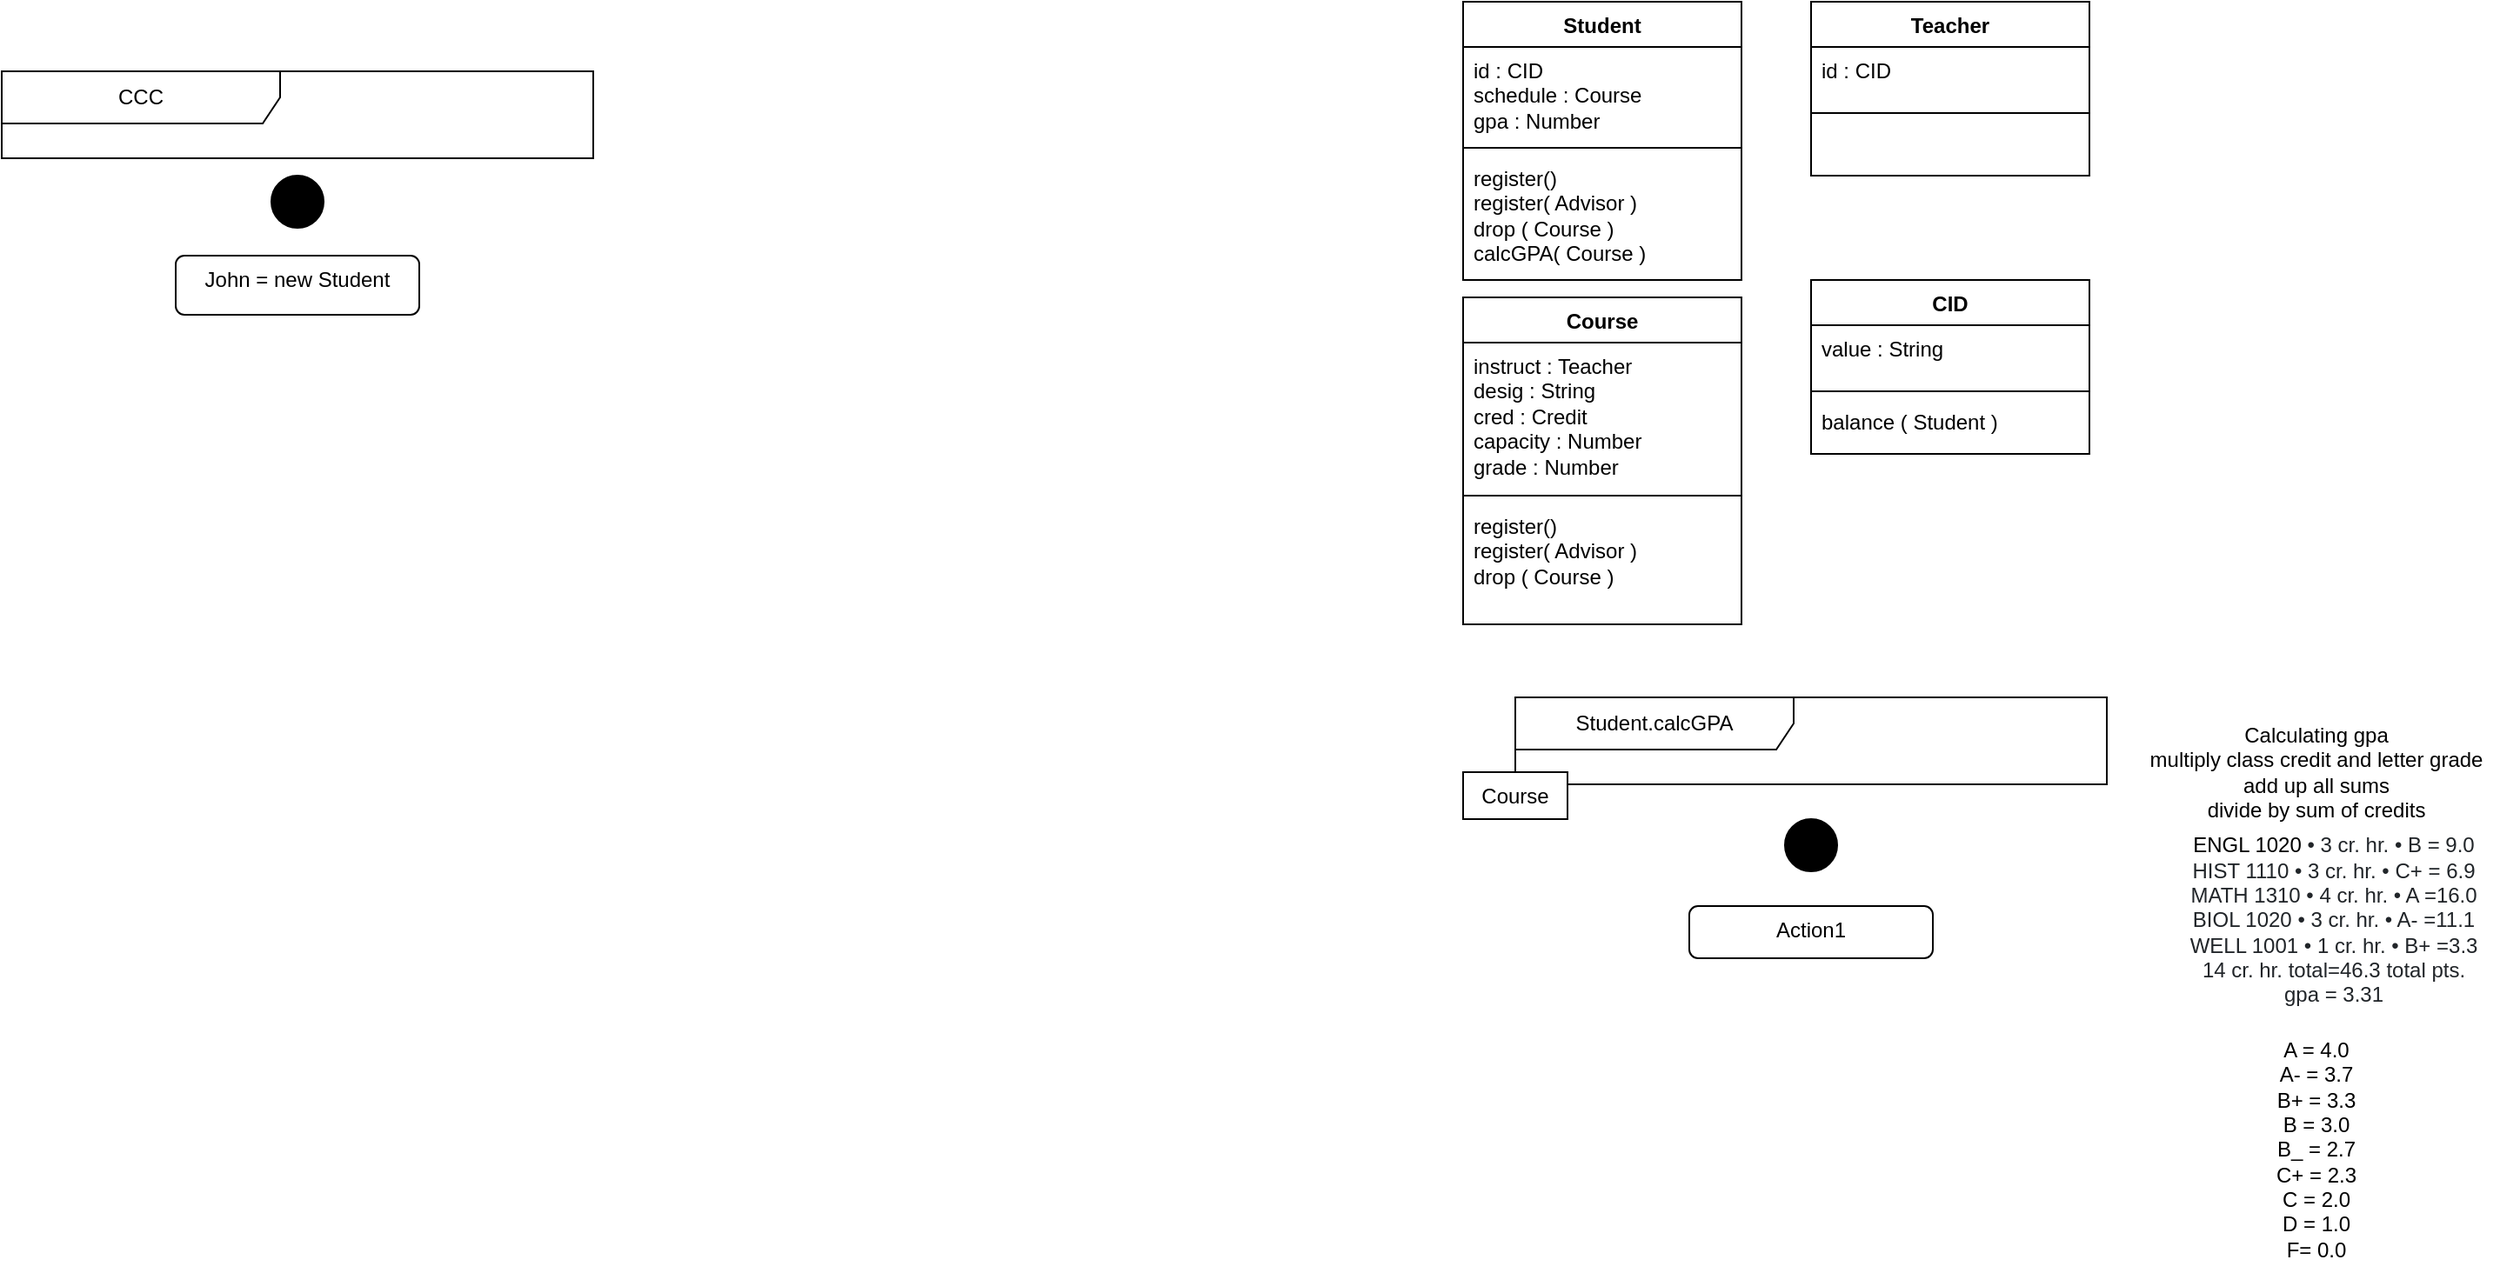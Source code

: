 <mxfile version="21.2.8" type="device" pages="2">
  <diagram name="CCC" id="Bh_aaSimKVe7UjL6vj0u">
    <mxGraphModel dx="2524" dy="834" grid="1" gridSize="10" guides="1" tooltips="1" connect="1" arrows="1" fold="1" page="1" pageScale="1" pageWidth="850" pageHeight="1100" background="none" math="0" shadow="0">
      <root>
        <mxCell id="0" />
        <mxCell id="1" parent="0" />
        <mxCell id="I48bW1KA2m8TP4DatBtY-1" value="Student" style="swimlane;fontStyle=1;align=center;verticalAlign=top;childLayout=stackLayout;horizontal=1;startSize=26;horizontalStack=0;resizeParent=1;resizeParentMax=0;resizeLast=0;collapsible=1;marginBottom=0;whiteSpace=wrap;html=1;" parent="1" vertex="1">
          <mxGeometry width="160" height="160" as="geometry" />
        </mxCell>
        <mxCell id="I48bW1KA2m8TP4DatBtY-2" value="id : CID&lt;br&gt;schedule : Course&lt;br&gt;gpa : Number" style="text;strokeColor=none;fillColor=none;align=left;verticalAlign=top;spacingLeft=4;spacingRight=4;overflow=hidden;rotatable=0;points=[[0,0.5],[1,0.5]];portConstraint=eastwest;whiteSpace=wrap;html=1;" parent="I48bW1KA2m8TP4DatBtY-1" vertex="1">
          <mxGeometry y="26" width="160" height="54" as="geometry" />
        </mxCell>
        <mxCell id="I48bW1KA2m8TP4DatBtY-3" value="" style="line;strokeWidth=1;fillColor=none;align=left;verticalAlign=middle;spacingTop=-1;spacingLeft=3;spacingRight=3;rotatable=0;labelPosition=right;points=[];portConstraint=eastwest;strokeColor=inherit;" parent="I48bW1KA2m8TP4DatBtY-1" vertex="1">
          <mxGeometry y="80" width="160" height="8" as="geometry" />
        </mxCell>
        <mxCell id="I48bW1KA2m8TP4DatBtY-4" value="register()&lt;br&gt;register( Advisor )&lt;br&gt;drop ( Course )&lt;br&gt;calcGPA( Course )" style="text;strokeColor=none;fillColor=none;align=left;verticalAlign=top;spacingLeft=4;spacingRight=4;overflow=hidden;rotatable=0;points=[[0,0.5],[1,0.5]];portConstraint=eastwest;whiteSpace=wrap;html=1;" parent="I48bW1KA2m8TP4DatBtY-1" vertex="1">
          <mxGeometry y="88" width="160" height="72" as="geometry" />
        </mxCell>
        <mxCell id="I48bW1KA2m8TP4DatBtY-5" value="Course" style="swimlane;fontStyle=1;align=center;verticalAlign=top;childLayout=stackLayout;horizontal=1;startSize=26;horizontalStack=0;resizeParent=1;resizeParentMax=0;resizeLast=0;collapsible=1;marginBottom=0;whiteSpace=wrap;html=1;" parent="1" vertex="1">
          <mxGeometry y="170" width="160" height="188" as="geometry" />
        </mxCell>
        <mxCell id="I48bW1KA2m8TP4DatBtY-6" value="instruct : Teacher&lt;br&gt;desig : String&lt;br&gt;cred : Credit&lt;br&gt;capacity : Number&lt;br&gt;grade : Number" style="text;strokeColor=none;fillColor=none;align=left;verticalAlign=top;spacingLeft=4;spacingRight=4;overflow=hidden;rotatable=0;points=[[0,0.5],[1,0.5]];portConstraint=eastwest;whiteSpace=wrap;html=1;" parent="I48bW1KA2m8TP4DatBtY-5" vertex="1">
          <mxGeometry y="26" width="160" height="84" as="geometry" />
        </mxCell>
        <mxCell id="I48bW1KA2m8TP4DatBtY-7" value="" style="line;strokeWidth=1;fillColor=none;align=left;verticalAlign=middle;spacingTop=-1;spacingLeft=3;spacingRight=3;rotatable=0;labelPosition=right;points=[];portConstraint=eastwest;strokeColor=inherit;" parent="I48bW1KA2m8TP4DatBtY-5" vertex="1">
          <mxGeometry y="110" width="160" height="8" as="geometry" />
        </mxCell>
        <mxCell id="I48bW1KA2m8TP4DatBtY-8" value="register()&lt;br&gt;register( Advisor )&lt;br&gt;drop ( Course )" style="text;strokeColor=none;fillColor=none;align=left;verticalAlign=top;spacingLeft=4;spacingRight=4;overflow=hidden;rotatable=0;points=[[0,0.5],[1,0.5]];portConstraint=eastwest;whiteSpace=wrap;html=1;" parent="I48bW1KA2m8TP4DatBtY-5" vertex="1">
          <mxGeometry y="118" width="160" height="70" as="geometry" />
        </mxCell>
        <mxCell id="I48bW1KA2m8TP4DatBtY-9" value="CID" style="swimlane;fontStyle=1;align=center;verticalAlign=top;childLayout=stackLayout;horizontal=1;startSize=26;horizontalStack=0;resizeParent=1;resizeParentMax=0;resizeLast=0;collapsible=1;marginBottom=0;whiteSpace=wrap;html=1;" parent="1" vertex="1">
          <mxGeometry x="200" y="160" width="160" height="100" as="geometry" />
        </mxCell>
        <mxCell id="I48bW1KA2m8TP4DatBtY-10" value="value : String" style="text;strokeColor=none;fillColor=none;align=left;verticalAlign=top;spacingLeft=4;spacingRight=4;overflow=hidden;rotatable=0;points=[[0,0.5],[1,0.5]];portConstraint=eastwest;whiteSpace=wrap;html=1;" parent="I48bW1KA2m8TP4DatBtY-9" vertex="1">
          <mxGeometry y="26" width="160" height="34" as="geometry" />
        </mxCell>
        <mxCell id="I48bW1KA2m8TP4DatBtY-11" value="" style="line;strokeWidth=1;fillColor=none;align=left;verticalAlign=middle;spacingTop=-1;spacingLeft=3;spacingRight=3;rotatable=0;labelPosition=right;points=[];portConstraint=eastwest;strokeColor=inherit;" parent="I48bW1KA2m8TP4DatBtY-9" vertex="1">
          <mxGeometry y="60" width="160" height="8" as="geometry" />
        </mxCell>
        <mxCell id="I48bW1KA2m8TP4DatBtY-12" value="balance ( Student )" style="text;strokeColor=none;fillColor=none;align=left;verticalAlign=top;spacingLeft=4;spacingRight=4;overflow=hidden;rotatable=0;points=[[0,0.5],[1,0.5]];portConstraint=eastwest;whiteSpace=wrap;html=1;" parent="I48bW1KA2m8TP4DatBtY-9" vertex="1">
          <mxGeometry y="68" width="160" height="32" as="geometry" />
        </mxCell>
        <mxCell id="I48bW1KA2m8TP4DatBtY-13" value="Teacher" style="swimlane;fontStyle=1;align=center;verticalAlign=top;childLayout=stackLayout;horizontal=1;startSize=26;horizontalStack=0;resizeParent=1;resizeParentMax=0;resizeLast=0;collapsible=1;marginBottom=0;whiteSpace=wrap;html=1;" parent="1" vertex="1">
          <mxGeometry x="200" width="160" height="100" as="geometry" />
        </mxCell>
        <mxCell id="I48bW1KA2m8TP4DatBtY-14" value="id : CID" style="text;strokeColor=none;fillColor=none;align=left;verticalAlign=top;spacingLeft=4;spacingRight=4;overflow=hidden;rotatable=0;points=[[0,0.5],[1,0.5]];portConstraint=eastwest;whiteSpace=wrap;html=1;" parent="I48bW1KA2m8TP4DatBtY-13" vertex="1">
          <mxGeometry y="26" width="160" height="34" as="geometry" />
        </mxCell>
        <mxCell id="I48bW1KA2m8TP4DatBtY-15" value="" style="line;strokeWidth=1;fillColor=none;align=left;verticalAlign=middle;spacingTop=-1;spacingLeft=3;spacingRight=3;rotatable=0;labelPosition=right;points=[];portConstraint=eastwest;strokeColor=inherit;" parent="I48bW1KA2m8TP4DatBtY-13" vertex="1">
          <mxGeometry y="60" width="160" height="8" as="geometry" />
        </mxCell>
        <mxCell id="I48bW1KA2m8TP4DatBtY-16" value="&amp;nbsp;" style="text;strokeColor=none;fillColor=none;align=left;verticalAlign=top;spacingLeft=4;spacingRight=4;overflow=hidden;rotatable=0;points=[[0,0.5],[1,0.5]];portConstraint=eastwest;whiteSpace=wrap;html=1;" parent="I48bW1KA2m8TP4DatBtY-13" vertex="1">
          <mxGeometry y="68" width="160" height="32" as="geometry" />
        </mxCell>
        <mxCell id="I48bW1KA2m8TP4DatBtY-17" value="Student.calcGPA" style="shape=umlFrame;whiteSpace=wrap;html=1;pointerEvents=0;recursiveResize=0;container=1;collapsible=0;width=160;" parent="1" vertex="1">
          <mxGeometry x="30" y="400" width="340" height="50" as="geometry" />
        </mxCell>
        <mxCell id="I48bW1KA2m8TP4DatBtY-18" value="" style="ellipse;fillColor=strokeColor;html=1;" parent="1" vertex="1">
          <mxGeometry x="185" y="470" width="30" height="30" as="geometry" />
        </mxCell>
        <mxCell id="I48bW1KA2m8TP4DatBtY-19" value="Action1" style="html=1;align=center;verticalAlign=top;rounded=1;absoluteArcSize=1;arcSize=10;dashed=0;whiteSpace=wrap;" parent="1" vertex="1">
          <mxGeometry x="130" y="520" width="140" height="30" as="geometry" />
        </mxCell>
        <mxCell id="I48bW1KA2m8TP4DatBtY-22" value="Calculating gpa&lt;br&gt;multiply class credit and letter grade&lt;br&gt;add up all sums&lt;br&gt;divide by sum of credits" style="text;html=1;align=center;verticalAlign=middle;resizable=0;points=[];autosize=1;strokeColor=none;fillColor=none;" parent="1" vertex="1">
          <mxGeometry x="385" y="408" width="210" height="70" as="geometry" />
        </mxCell>
        <mxCell id="I48bW1KA2m8TP4DatBtY-23" value="A = 4.0&lt;br&gt;A- = 3.7&lt;br&gt;B+ = 3.3&lt;br&gt;B = 3.0&lt;br&gt;B_ = 2.7&lt;br&gt;C+ = 2.3&lt;br&gt;C = 2.0&lt;br&gt;D = 1.0&lt;br&gt;F= 0.0" style="text;html=1;align=center;verticalAlign=middle;resizable=0;points=[];autosize=1;strokeColor=none;fillColor=none;" parent="1" vertex="1">
          <mxGeometry x="455" y="590" width="70" height="140" as="geometry" />
        </mxCell>
        <mxCell id="I48bW1KA2m8TP4DatBtY-24" value="&lt;font style=&quot;font-size: 12px;&quot;&gt;ENGL 1020&lt;span style=&quot;color: rgb(33, 37, 41); font-family: &amp;quot;Maven Pro&amp;quot;, sans-serif; text-align: start; background-color: rgb(255, 255, 255);&quot;&gt;&amp;nbsp;• 3 cr. hr. • B = 9.0&lt;/span&gt;&lt;br style=&quot;box-sizing: border-box; color: rgb(33, 37, 41); font-family: &amp;quot;Maven Pro&amp;quot;, sans-serif; text-align: start; background-color: rgb(255, 255, 255);&quot;&gt;&lt;span style=&quot;box-sizing: border-box; color: rgb(33, 37, 41); font-family: &amp;quot;Maven Pro&amp;quot;, sans-serif; text-align: start; background-color: rgb(255, 255, 255);&quot;&gt;HIST 1110&lt;/span&gt;&lt;span style=&quot;color: rgb(33, 37, 41); font-family: &amp;quot;Maven Pro&amp;quot;, sans-serif; text-align: start; background-color: rgb(255, 255, 255);&quot;&gt;&amp;nbsp;• 3 cr. hr. • C+ = 6.9&lt;/span&gt;&lt;br style=&quot;box-sizing: border-box; color: rgb(33, 37, 41); font-family: &amp;quot;Maven Pro&amp;quot;, sans-serif; text-align: start; background-color: rgb(255, 255, 255);&quot;&gt;&lt;span style=&quot;box-sizing: border-box; color: rgb(33, 37, 41); font-family: &amp;quot;Maven Pro&amp;quot;, sans-serif; text-align: start; background-color: rgb(255, 255, 255);&quot;&gt;MATH 1310&lt;/span&gt;&lt;span style=&quot;color: rgb(33, 37, 41); font-family: &amp;quot;Maven Pro&amp;quot;, sans-serif; text-align: start; background-color: rgb(255, 255, 255);&quot;&gt;&amp;nbsp;• 4 cr. hr. • A =16.0&lt;/span&gt;&lt;br style=&quot;box-sizing: border-box; color: rgb(33, 37, 41); font-family: &amp;quot;Maven Pro&amp;quot;, sans-serif; text-align: start; background-color: rgb(255, 255, 255);&quot;&gt;&lt;span style=&quot;box-sizing: border-box; color: rgb(33, 37, 41); font-family: &amp;quot;Maven Pro&amp;quot;, sans-serif; text-align: start; background-color: rgb(255, 255, 255);&quot;&gt;BIOL 1020&lt;/span&gt;&lt;span style=&quot;color: rgb(33, 37, 41); font-family: &amp;quot;Maven Pro&amp;quot;, sans-serif; text-align: start; background-color: rgb(255, 255, 255);&quot;&gt;&amp;nbsp;• 3 cr. hr. • A- =11.1&lt;/span&gt;&lt;br style=&quot;box-sizing: border-box; color: rgb(33, 37, 41); font-family: &amp;quot;Maven Pro&amp;quot;, sans-serif; text-align: start; background-color: rgb(255, 255, 255);&quot;&gt;&lt;span style=&quot;box-sizing: border-box; color: rgb(33, 37, 41); font-family: &amp;quot;Maven Pro&amp;quot;, sans-serif; text-align: start; background-color: rgb(255, 255, 255);&quot;&gt;WELL 1001&lt;/span&gt;&lt;span style=&quot;color: rgb(33, 37, 41); font-family: &amp;quot;Maven Pro&amp;quot;, sans-serif; text-align: start; background-color: rgb(255, 255, 255);&quot;&gt;&amp;nbsp;• 1 cr. hr. • B+ =3.3&lt;/span&gt;&lt;br style=&quot;box-sizing: border-box; color: rgb(33, 37, 41); font-family: &amp;quot;Maven Pro&amp;quot;, sans-serif; text-align: start; background-color: rgb(255, 255, 255);&quot;&gt;&lt;span style=&quot;color: rgb(33, 37, 41); font-family: &amp;quot;Maven Pro&amp;quot;, sans-serif; text-align: start; background-color: rgb(255, 255, 255);&quot;&gt;14 cr. hr. total=46.3 total pts.&lt;br&gt;gpa = 3.31&lt;br&gt;&lt;/span&gt;&lt;/font&gt;" style="text;html=1;align=center;verticalAlign=middle;resizable=0;points=[];autosize=1;strokeColor=none;fillColor=none;" parent="1" vertex="1">
          <mxGeometry x="405" y="473" width="190" height="110" as="geometry" />
        </mxCell>
        <mxCell id="I48bW1KA2m8TP4DatBtY-25" value="Course" style="html=1;align=center;verticalAlign=middle;rounded=0;absoluteArcSize=1;arcSize=10;dashed=0;whiteSpace=wrap;" parent="1" vertex="1">
          <mxGeometry y="443" width="60" height="27" as="geometry" />
        </mxCell>
        <mxCell id="whFU2kCu_9axx9TU3cCL-2" value="CCC" style="shape=umlFrame;whiteSpace=wrap;html=1;pointerEvents=0;recursiveResize=0;container=1;collapsible=0;width=160;" vertex="1" parent="1">
          <mxGeometry x="-840" y="40" width="340" height="50" as="geometry" />
        </mxCell>
        <mxCell id="whFU2kCu_9axx9TU3cCL-3" value="" style="ellipse;fillColor=strokeColor;html=1;" vertex="1" parent="1">
          <mxGeometry x="-685" y="100" width="30" height="30" as="geometry" />
        </mxCell>
        <mxCell id="whFU2kCu_9axx9TU3cCL-4" value="John = new Student" style="html=1;align=center;verticalAlign=top;rounded=1;absoluteArcSize=1;arcSize=10;dashed=0;whiteSpace=wrap;" vertex="1" parent="1">
          <mxGeometry x="-740" y="146" width="140" height="34" as="geometry" />
        </mxCell>
      </root>
    </mxGraphModel>
  </diagram>
  <diagram id="yT1HxiPsiRFMdC58yNsr" name="Item">
    <mxGraphModel dx="1024" dy="1194" grid="1" gridSize="10" guides="1" tooltips="1" connect="1" arrows="1" fold="1" page="1" pageScale="1" pageWidth="850" pageHeight="1100" math="0" shadow="0">
      <root>
        <mxCell id="0" />
        <mxCell id="1" parent="0" />
        <mxCell id="Rofi-ecD6lDw7zpWpLXX-1" value="&lt;p style=&quot;margin:0px;margin-top:4px;text-align:center;&quot;&gt;&lt;b&gt;Item&lt;/b&gt;&lt;/p&gt;&lt;hr size=&quot;1&quot;&gt;&lt;p style=&quot;margin:0px;margin-left:4px;&quot;&gt;value : object&lt;/p&gt;&lt;p style=&quot;margin:0px;margin-left:4px;&quot;&gt;below : Item&lt;/p&gt;&lt;p style=&quot;margin:0px;margin-left:4px;&quot;&gt;above : Item&lt;/p&gt;&lt;hr size=&quot;1&quot;&gt;&lt;p style=&quot;margin:0px;margin-left:4px;&quot;&gt;Item( thing : object )&lt;/p&gt;&lt;p style=&quot;margin:0px;margin-left:4px;&quot;&gt;insertBelow( thing : object )&lt;/p&gt;&lt;p style=&quot;margin:0px;margin-left:4px;&quot;&gt;insertAbove( thing : object )&lt;/p&gt;" style="verticalAlign=top;align=left;overflow=fill;fontSize=12;fontFamily=Helvetica;html=1;" vertex="1" parent="1">
          <mxGeometry width="160" height="140" as="geometry" />
        </mxCell>
        <mxCell id="Rofi-ecD6lDw7zpWpLXX-2" value="Item.Item" style="shape=umlFrame;whiteSpace=wrap;html=1;width=120;height=20;boundedLbl=1;verticalAlign=middle;align=left;spacingLeft=5;" vertex="1" parent="1">
          <mxGeometry x="43.75" y="186.89" width="210" height="280" as="geometry" />
        </mxCell>
        <mxCell id="Rofi-ecD6lDw7zpWpLXX-3" style="edgeStyle=orthogonalEdgeStyle;rounded=0;orthogonalLoop=1;jettySize=auto;html=1;entryX=0.5;entryY=0;entryDx=0;entryDy=0;endArrow=classic;endFill=1;" edge="1" parent="1" source="Rofi-ecD6lDw7zpWpLXX-4" target="Rofi-ecD6lDw7zpWpLXX-6">
          <mxGeometry relative="1" as="geometry" />
        </mxCell>
        <mxCell id="Rofi-ecD6lDw7zpWpLXX-4" value="" style="ellipse;fillColor=strokeColor;html=1;" vertex="1" parent="1">
          <mxGeometry x="126.25" y="212.19" width="30" height="30" as="geometry" />
        </mxCell>
        <mxCell id="Rofi-ecD6lDw7zpWpLXX-5" style="edgeStyle=orthogonalEdgeStyle;rounded=0;orthogonalLoop=1;jettySize=auto;html=1;entryX=0.5;entryY=0;entryDx=0;entryDy=0;" edge="1" parent="1" source="Rofi-ecD6lDw7zpWpLXX-6">
          <mxGeometry relative="1" as="geometry">
            <mxPoint x="141.25" y="337.83" as="targetPoint" />
          </mxGeometry>
        </mxCell>
        <mxCell id="Rofi-ecD6lDw7zpWpLXX-6" value="this.value = thing" style="html=1;align=center;verticalAlign=top;rounded=1;absoluteArcSize=1;arcSize=10;dashed=0;whiteSpace=wrap;" vertex="1" parent="1">
          <mxGeometry x="75" y="281.59" width="132.5" height="33.76" as="geometry" />
        </mxCell>
        <mxCell id="Rofi-ecD6lDw7zpWpLXX-7" style="edgeStyle=orthogonalEdgeStyle;rounded=0;orthogonalLoop=1;jettySize=auto;html=1;entryX=0.5;entryY=0;entryDx=0;entryDy=0;endArrow=classic;endFill=1;" edge="1" parent="1" source="Rofi-ecD6lDw7zpWpLXX-8" target="Rofi-ecD6lDw7zpWpLXX-9">
          <mxGeometry relative="1" as="geometry" />
        </mxCell>
        <mxCell id="Rofi-ecD6lDw7zpWpLXX-8" value="this.below = null&lt;br&gt;this.above = null" style="html=1;align=center;verticalAlign=top;rounded=1;absoluteArcSize=1;arcSize=10;dashed=0;whiteSpace=wrap;" vertex="1" parent="1">
          <mxGeometry x="70" y="340" width="142.5" height="41.59" as="geometry" />
        </mxCell>
        <mxCell id="Rofi-ecD6lDw7zpWpLXX-9" value="" style="ellipse;html=1;shape=endState;fillColor=strokeColor;" vertex="1" parent="1">
          <mxGeometry x="126.25" y="411.59" width="30" height="30" as="geometry" />
        </mxCell>
        <mxCell id="Rofi-ecD6lDw7zpWpLXX-10" value="thing" style="rounded=0;whiteSpace=wrap;html=1;" vertex="1" parent="1">
          <mxGeometry y="217.49" width="70" height="24.7" as="geometry" />
        </mxCell>
        <mxCell id="Rofi-ecD6lDw7zpWpLXX-11" value="Item.insertBelow" style="shape=umlFrame;whiteSpace=wrap;html=1;width=120;height=20;boundedLbl=1;verticalAlign=middle;align=left;spacingLeft=5;" vertex="1" parent="1">
          <mxGeometry x="280" y="480" width="400" height="466.89" as="geometry" />
        </mxCell>
        <mxCell id="Rofi-ecD6lDw7zpWpLXX-12" value="thing" style="rounded=0;whiteSpace=wrap;html=1;" vertex="1" parent="1">
          <mxGeometry x="240" y="521.59" width="70" height="24.7" as="geometry" />
        </mxCell>
        <mxCell id="Rofi-ecD6lDw7zpWpLXX-13" style="edgeStyle=orthogonalEdgeStyle;rounded=0;orthogonalLoop=1;jettySize=auto;html=1;entryX=0.5;entryY=0;entryDx=0;entryDy=0;endArrow=classic;endFill=1;" edge="1" parent="1" source="Rofi-ecD6lDw7zpWpLXX-14" target="Rofi-ecD6lDw7zpWpLXX-16">
          <mxGeometry relative="1" as="geometry" />
        </mxCell>
        <mxCell id="Rofi-ecD6lDw7zpWpLXX-14" value="" style="ellipse;fillColor=strokeColor;html=1;" vertex="1" parent="1">
          <mxGeometry x="400" y="516.29" width="30" height="30" as="geometry" />
        </mxCell>
        <mxCell id="Rofi-ecD6lDw7zpWpLXX-15" style="edgeStyle=orthogonalEdgeStyle;rounded=0;orthogonalLoop=1;jettySize=auto;html=1;entryX=0.5;entryY=0;entryDx=0;entryDy=0;endArrow=classic;endFill=1;" edge="1" parent="1" source="Rofi-ecD6lDw7zpWpLXX-16" target="Rofi-ecD6lDw7zpWpLXX-19">
          <mxGeometry relative="1" as="geometry" />
        </mxCell>
        <mxCell id="Rofi-ecD6lDw7zpWpLXX-16" value="newItem = new Item( thing)&amp;nbsp;&lt;br&gt;newItem.above = this" style="html=1;align=center;verticalAlign=top;rounded=1;absoluteArcSize=1;arcSize=10;dashed=0;whiteSpace=wrap;" vertex="1" parent="1">
          <mxGeometry x="324.38" y="573.13" width="181.25" height="33.76" as="geometry" />
        </mxCell>
        <mxCell id="Rofi-ecD6lDw7zpWpLXX-17" style="edgeStyle=orthogonalEdgeStyle;rounded=0;orthogonalLoop=1;jettySize=auto;html=1;entryX=0.577;entryY=0.036;entryDx=0;entryDy=0;entryPerimeter=0;endArrow=classic;endFill=1;" edge="1" parent="1" source="Rofi-ecD6lDw7zpWpLXX-19" target="Rofi-ecD6lDw7zpWpLXX-21">
          <mxGeometry relative="1" as="geometry">
            <Array as="points">
              <mxPoint x="573" y="646.89" />
            </Array>
          </mxGeometry>
        </mxCell>
        <mxCell id="Rofi-ecD6lDw7zpWpLXX-18" style="edgeStyle=orthogonalEdgeStyle;rounded=0;orthogonalLoop=1;jettySize=auto;html=1;entryX=0.144;entryY=0.59;entryDx=0;entryDy=0;entryPerimeter=0;endArrow=classic;endFill=1;" edge="1" parent="1" source="Rofi-ecD6lDw7zpWpLXX-19" target="Rofi-ecD6lDw7zpWpLXX-23">
          <mxGeometry relative="1" as="geometry">
            <Array as="points">
              <mxPoint x="310" y="646.89" />
              <mxPoint x="310" y="756.89" />
              <mxPoint x="415" y="756.89" />
            </Array>
          </mxGeometry>
        </mxCell>
        <mxCell id="Rofi-ecD6lDw7zpWpLXX-19" value="this.below is not null" style="rhombus;" vertex="1" parent="1">
          <mxGeometry x="340" y="631.89" width="149.99" height="30" as="geometry" />
        </mxCell>
        <mxCell id="Rofi-ecD6lDw7zpWpLXX-20" style="edgeStyle=orthogonalEdgeStyle;rounded=0;orthogonalLoop=1;jettySize=auto;html=1;entryX=0.31;entryY=0.353;entryDx=0;entryDy=0;entryPerimeter=0;endArrow=classic;endFill=1;" edge="1" parent="1" source="Rofi-ecD6lDw7zpWpLXX-21" target="Rofi-ecD6lDw7zpWpLXX-23">
          <mxGeometry relative="1" as="geometry">
            <Array as="points">
              <mxPoint x="559" y="756.89" />
              <mxPoint x="434" y="756.89" />
            </Array>
          </mxGeometry>
        </mxCell>
        <mxCell id="Rofi-ecD6lDw7zpWpLXX-21" value="newItem.below = this.below&amp;nbsp;&lt;br&gt;this.below.above = newItem" style="html=1;align=center;verticalAlign=top;rounded=1;absoluteArcSize=1;arcSize=10;dashed=0;whiteSpace=wrap;" vertex="1" parent="1">
          <mxGeometry x="468.75" y="686.89" width="181.25" height="40" as="geometry" />
        </mxCell>
        <mxCell id="Rofi-ecD6lDw7zpWpLXX-22" style="edgeStyle=orthogonalEdgeStyle;rounded=0;orthogonalLoop=1;jettySize=auto;html=1;entryX=0.5;entryY=0;entryDx=0;entryDy=0;endArrow=classic;endFill=1;" edge="1" parent="1" source="Rofi-ecD6lDw7zpWpLXX-23" target="Rofi-ecD6lDw7zpWpLXX-25">
          <mxGeometry relative="1" as="geometry" />
        </mxCell>
        <mxCell id="Rofi-ecD6lDw7zpWpLXX-23" value="" style="html=1;points=[];perimeter=orthogonalPerimeter;fillColor=strokeColor;rotation=90;" vertex="1" parent="1">
          <mxGeometry x="420" y="756.89" width="5" height="80" as="geometry" />
        </mxCell>
        <mxCell id="Rofi-ecD6lDw7zpWpLXX-24" style="edgeStyle=orthogonalEdgeStyle;rounded=0;orthogonalLoop=1;jettySize=auto;html=1;entryX=0.5;entryY=0;entryDx=0;entryDy=0;endArrow=classic;endFill=1;" edge="1" parent="1" source="Rofi-ecD6lDw7zpWpLXX-25" target="Rofi-ecD6lDw7zpWpLXX-26">
          <mxGeometry relative="1" as="geometry" />
        </mxCell>
        <mxCell id="Rofi-ecD6lDw7zpWpLXX-25" value="this.below = newItem" style="html=1;align=center;verticalAlign=top;rounded=1;absoluteArcSize=1;arcSize=10;dashed=0;whiteSpace=wrap;" vertex="1" parent="1">
          <mxGeometry x="331.87" y="826.89" width="181.25" height="33.76" as="geometry" />
        </mxCell>
        <mxCell id="Rofi-ecD6lDw7zpWpLXX-26" value="" style="ellipse;html=1;shape=endState;fillColor=strokeColor;" vertex="1" parent="1">
          <mxGeometry x="407.5" y="896.89" width="30" height="30" as="geometry" />
        </mxCell>
        <mxCell id="Rofi-ecD6lDw7zpWpLXX-27" value="Item.insertAbove" style="shape=umlFrame;whiteSpace=wrap;html=1;width=120;height=20;boundedLbl=1;verticalAlign=middle;align=left;spacingLeft=5;" vertex="1" parent="1">
          <mxGeometry x="280" width="400" height="466.89" as="geometry" />
        </mxCell>
        <mxCell id="Rofi-ecD6lDw7zpWpLXX-28" value="thing" style="rounded=0;whiteSpace=wrap;html=1;" vertex="1" parent="1">
          <mxGeometry x="240" y="41.59" width="70" height="24.7" as="geometry" />
        </mxCell>
        <mxCell id="Rofi-ecD6lDw7zpWpLXX-29" style="edgeStyle=orthogonalEdgeStyle;rounded=0;orthogonalLoop=1;jettySize=auto;html=1;entryX=0.5;entryY=0;entryDx=0;entryDy=0;endArrow=classic;endFill=1;" edge="1" parent="1" source="Rofi-ecD6lDw7zpWpLXX-30" target="Rofi-ecD6lDw7zpWpLXX-32">
          <mxGeometry relative="1" as="geometry" />
        </mxCell>
        <mxCell id="Rofi-ecD6lDw7zpWpLXX-30" value="" style="ellipse;fillColor=strokeColor;html=1;" vertex="1" parent="1">
          <mxGeometry x="400" y="36.29" width="30" height="30" as="geometry" />
        </mxCell>
        <mxCell id="Rofi-ecD6lDw7zpWpLXX-31" style="edgeStyle=orthogonalEdgeStyle;rounded=0;orthogonalLoop=1;jettySize=auto;html=1;entryX=0.5;entryY=0;entryDx=0;entryDy=0;endArrow=classic;endFill=1;" edge="1" parent="1" source="Rofi-ecD6lDw7zpWpLXX-32" target="Rofi-ecD6lDw7zpWpLXX-35">
          <mxGeometry relative="1" as="geometry" />
        </mxCell>
        <mxCell id="Rofi-ecD6lDw7zpWpLXX-32" value="newItem = new Item( thing)&amp;nbsp;&lt;br&gt;newItem.below = this" style="html=1;align=center;verticalAlign=top;rounded=1;absoluteArcSize=1;arcSize=10;dashed=0;whiteSpace=wrap;" vertex="1" parent="1">
          <mxGeometry x="324.38" y="93.13" width="181.25" height="33.76" as="geometry" />
        </mxCell>
        <mxCell id="Rofi-ecD6lDw7zpWpLXX-33" style="edgeStyle=orthogonalEdgeStyle;rounded=0;orthogonalLoop=1;jettySize=auto;html=1;entryX=0.577;entryY=0.036;entryDx=0;entryDy=0;entryPerimeter=0;endArrow=classic;endFill=1;" edge="1" parent="1" source="Rofi-ecD6lDw7zpWpLXX-35" target="Rofi-ecD6lDw7zpWpLXX-37">
          <mxGeometry relative="1" as="geometry">
            <Array as="points">
              <mxPoint x="573" y="166.89" />
            </Array>
          </mxGeometry>
        </mxCell>
        <mxCell id="Rofi-ecD6lDw7zpWpLXX-34" style="edgeStyle=orthogonalEdgeStyle;rounded=0;orthogonalLoop=1;jettySize=auto;html=1;entryX=0.144;entryY=0.59;entryDx=0;entryDy=0;entryPerimeter=0;endArrow=classic;endFill=1;" edge="1" parent="1" source="Rofi-ecD6lDw7zpWpLXX-35" target="Rofi-ecD6lDw7zpWpLXX-39">
          <mxGeometry relative="1" as="geometry">
            <Array as="points">
              <mxPoint x="310" y="166.89" />
              <mxPoint x="310" y="276.89" />
              <mxPoint x="415" y="276.89" />
            </Array>
          </mxGeometry>
        </mxCell>
        <mxCell id="Rofi-ecD6lDw7zpWpLXX-35" value="this.above is not null" style="rhombus;" vertex="1" parent="1">
          <mxGeometry x="340" y="151.89" width="149.99" height="30" as="geometry" />
        </mxCell>
        <mxCell id="Rofi-ecD6lDw7zpWpLXX-36" style="edgeStyle=orthogonalEdgeStyle;rounded=0;orthogonalLoop=1;jettySize=auto;html=1;entryX=0.31;entryY=0.353;entryDx=0;entryDy=0;entryPerimeter=0;endArrow=classic;endFill=1;" edge="1" parent="1" source="Rofi-ecD6lDw7zpWpLXX-37" target="Rofi-ecD6lDw7zpWpLXX-39">
          <mxGeometry relative="1" as="geometry">
            <Array as="points">
              <mxPoint x="559" y="276.89" />
              <mxPoint x="434" y="276.89" />
            </Array>
          </mxGeometry>
        </mxCell>
        <mxCell id="Rofi-ecD6lDw7zpWpLXX-37" value="newItem.above = this.above&amp;nbsp;&lt;br&gt;this.above.below = newItem" style="html=1;align=center;verticalAlign=top;rounded=1;absoluteArcSize=1;arcSize=10;dashed=0;whiteSpace=wrap;" vertex="1" parent="1">
          <mxGeometry x="468.75" y="206.89" width="181.25" height="40" as="geometry" />
        </mxCell>
        <mxCell id="Rofi-ecD6lDw7zpWpLXX-38" style="edgeStyle=orthogonalEdgeStyle;rounded=0;orthogonalLoop=1;jettySize=auto;html=1;entryX=0.5;entryY=0;entryDx=0;entryDy=0;endArrow=classic;endFill=1;" edge="1" parent="1" source="Rofi-ecD6lDw7zpWpLXX-39" target="Rofi-ecD6lDw7zpWpLXX-41">
          <mxGeometry relative="1" as="geometry" />
        </mxCell>
        <mxCell id="Rofi-ecD6lDw7zpWpLXX-39" value="" style="html=1;points=[];perimeter=orthogonalPerimeter;fillColor=strokeColor;rotation=90;" vertex="1" parent="1">
          <mxGeometry x="420" y="276.89" width="5" height="80" as="geometry" />
        </mxCell>
        <mxCell id="Rofi-ecD6lDw7zpWpLXX-40" style="edgeStyle=orthogonalEdgeStyle;rounded=0;orthogonalLoop=1;jettySize=auto;html=1;entryX=0.5;entryY=0;entryDx=0;entryDy=0;endArrow=classic;endFill=1;" edge="1" parent="1" source="Rofi-ecD6lDw7zpWpLXX-41" target="Rofi-ecD6lDw7zpWpLXX-42">
          <mxGeometry relative="1" as="geometry" />
        </mxCell>
        <mxCell id="Rofi-ecD6lDw7zpWpLXX-41" value="this.below = newItem" style="html=1;align=center;verticalAlign=top;rounded=1;absoluteArcSize=1;arcSize=10;dashed=0;whiteSpace=wrap;" vertex="1" parent="1">
          <mxGeometry x="331.87" y="346.89" width="181.25" height="33.76" as="geometry" />
        </mxCell>
        <mxCell id="Rofi-ecD6lDw7zpWpLXX-42" value="" style="ellipse;html=1;shape=endState;fillColor=strokeColor;" vertex="1" parent="1">
          <mxGeometry x="407.5" y="416.89" width="30" height="30" as="geometry" />
        </mxCell>
      </root>
    </mxGraphModel>
  </diagram>
</mxfile>
